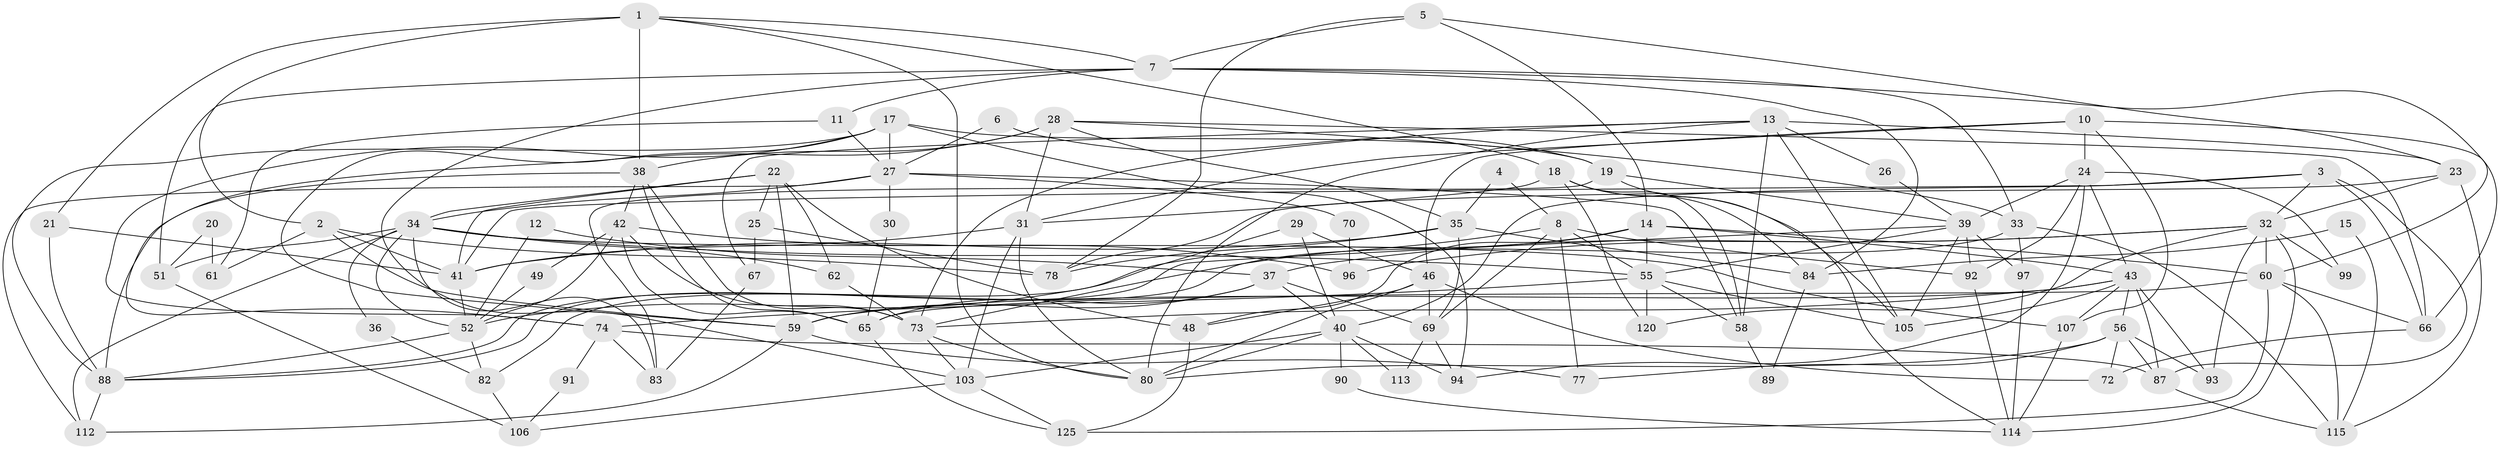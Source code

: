 // Generated by graph-tools (version 1.1) at 2025/52/02/27/25 19:52:01]
// undirected, 88 vertices, 212 edges
graph export_dot {
graph [start="1"]
  node [color=gray90,style=filled];
  1 [super="+9"];
  2 [super="+54"];
  3 [super="+95"];
  4;
  5 [super="+126"];
  6;
  7 [super="+45"];
  8 [super="+86"];
  10;
  11;
  12;
  13 [super="+16"];
  14 [super="+71"];
  15;
  17 [super="+68"];
  18 [super="+81"];
  19 [super="+128"];
  20;
  21;
  22;
  23 [super="+44"];
  24 [super="+47"];
  25;
  26;
  27 [super="+75"];
  28 [super="+63"];
  29;
  30;
  31 [super="+124"];
  32 [super="+85"];
  33 [super="+102"];
  34 [super="+109"];
  35 [super="+129"];
  36;
  37 [super="+79"];
  38 [super="+76"];
  39 [super="+53"];
  40 [super="+117"];
  41 [super="+50"];
  42 [super="+119"];
  43 [super="+64"];
  46 [super="+57"];
  48;
  49;
  51;
  52 [super="+121"];
  55 [super="+118"];
  56 [super="+116"];
  58;
  59 [super="+100"];
  60 [super="+104"];
  61;
  62;
  65;
  66 [super="+108"];
  67;
  69;
  70;
  72;
  73 [super="+98"];
  74 [super="+110"];
  77;
  78 [super="+122"];
  80 [super="+111"];
  82;
  83;
  84;
  87 [super="+123"];
  88 [super="+101"];
  89;
  90;
  91;
  92;
  93;
  94;
  96;
  97;
  99;
  103;
  105;
  106;
  107;
  112;
  113;
  114 [super="+127"];
  115;
  120;
  125;
  1 -- 18;
  1 -- 7;
  1 -- 21;
  1 -- 80;
  1 -- 38;
  1 -- 2 [weight=2];
  2 -- 78;
  2 -- 41;
  2 -- 59;
  2 -- 61;
  3 -- 87;
  3 -- 41;
  3 -- 66 [weight=2];
  3 -- 40;
  3 -- 32;
  4 -- 8;
  4 -- 35;
  5 -- 7;
  5 -- 23;
  5 -- 78;
  5 -- 14;
  6 -- 27;
  6 -- 19;
  7 -- 103;
  7 -- 84;
  7 -- 11;
  7 -- 51;
  7 -- 33;
  7 -- 60;
  8 -- 55;
  8 -- 69;
  8 -- 73;
  8 -- 92;
  8 -- 77;
  10 -- 31;
  10 -- 46;
  10 -- 107;
  10 -- 66;
  10 -- 24;
  11 -- 61;
  11 -- 27;
  12 -- 52;
  12 -- 37;
  13 -- 80;
  13 -- 26;
  13 -- 23;
  13 -- 73;
  13 -- 105;
  13 -- 58;
  13 -- 67;
  14 -- 48;
  14 -- 43;
  14 -- 52;
  14 -- 60;
  14 -- 55;
  15 -- 115;
  15 -- 84;
  17 -- 94;
  17 -- 88;
  17 -- 74;
  17 -- 59;
  17 -- 27;
  17 -- 19;
  18 -- 58;
  18 -- 31;
  18 -- 84;
  18 -- 120;
  18 -- 105;
  19 -- 83;
  19 -- 39;
  19 -- 114;
  20 -- 61;
  20 -- 51;
  21 -- 41;
  21 -- 88;
  22 -- 62;
  22 -- 25;
  22 -- 48;
  22 -- 59;
  22 -- 34;
  22 -- 41;
  23 -- 115;
  23 -- 78;
  23 -- 32;
  24 -- 39;
  24 -- 99;
  24 -- 43;
  24 -- 92;
  24 -- 94;
  25 -- 78;
  25 -- 67;
  26 -- 39;
  27 -- 112;
  27 -- 70;
  27 -- 34;
  27 -- 58;
  27 -- 30;
  28 -- 66;
  28 -- 35;
  28 -- 31;
  28 -- 33;
  28 -- 74;
  28 -- 38;
  29 -- 46;
  29 -- 40;
  29 -- 88;
  30 -- 65;
  31 -- 41;
  31 -- 80;
  31 -- 103;
  32 -- 60;
  32 -- 93;
  32 -- 96;
  32 -- 99;
  32 -- 120;
  32 -- 37;
  32 -- 114;
  33 -- 97;
  33 -- 82;
  33 -- 115;
  34 -- 112;
  34 -- 51;
  34 -- 83;
  34 -- 107;
  34 -- 36;
  34 -- 62;
  34 -- 55;
  34 -- 52;
  35 -- 69;
  35 -- 78 [weight=2];
  35 -- 84;
  35 -- 41;
  36 -- 82;
  37 -- 69;
  37 -- 59;
  37 -- 65;
  37 -- 40;
  38 -- 88 [weight=2];
  38 -- 73;
  38 -- 65;
  38 -- 42;
  39 -- 92;
  39 -- 97;
  39 -- 55;
  39 -- 105;
  39 -- 88;
  40 -- 103;
  40 -- 80;
  40 -- 113;
  40 -- 90;
  40 -- 94;
  41 -- 52;
  42 -- 65;
  42 -- 96;
  42 -- 49;
  42 -- 73;
  42 -- 52;
  43 -- 105;
  43 -- 56;
  43 -- 87;
  43 -- 107;
  43 -- 59;
  43 -- 93;
  43 -- 73;
  46 -- 48;
  46 -- 69;
  46 -- 72;
  46 -- 80;
  48 -- 125;
  49 -- 52;
  51 -- 106;
  52 -- 88;
  52 -- 82;
  55 -- 105;
  55 -- 58;
  55 -- 74;
  55 -- 120;
  56 -- 77;
  56 -- 72;
  56 -- 93;
  56 -- 80;
  56 -- 87;
  58 -- 89;
  59 -- 77;
  59 -- 112;
  60 -- 125;
  60 -- 115;
  60 -- 66;
  60 -- 65;
  62 -- 73;
  65 -- 125;
  66 -- 72;
  67 -- 83;
  69 -- 94;
  69 -- 113;
  70 -- 96;
  73 -- 103;
  73 -- 80;
  74 -- 83;
  74 -- 91;
  74 -- 87;
  82 -- 106;
  84 -- 89;
  87 -- 115;
  88 -- 112;
  90 -- 114;
  91 -- 106;
  92 -- 114;
  97 -- 114;
  103 -- 106;
  103 -- 125;
  107 -- 114;
}
